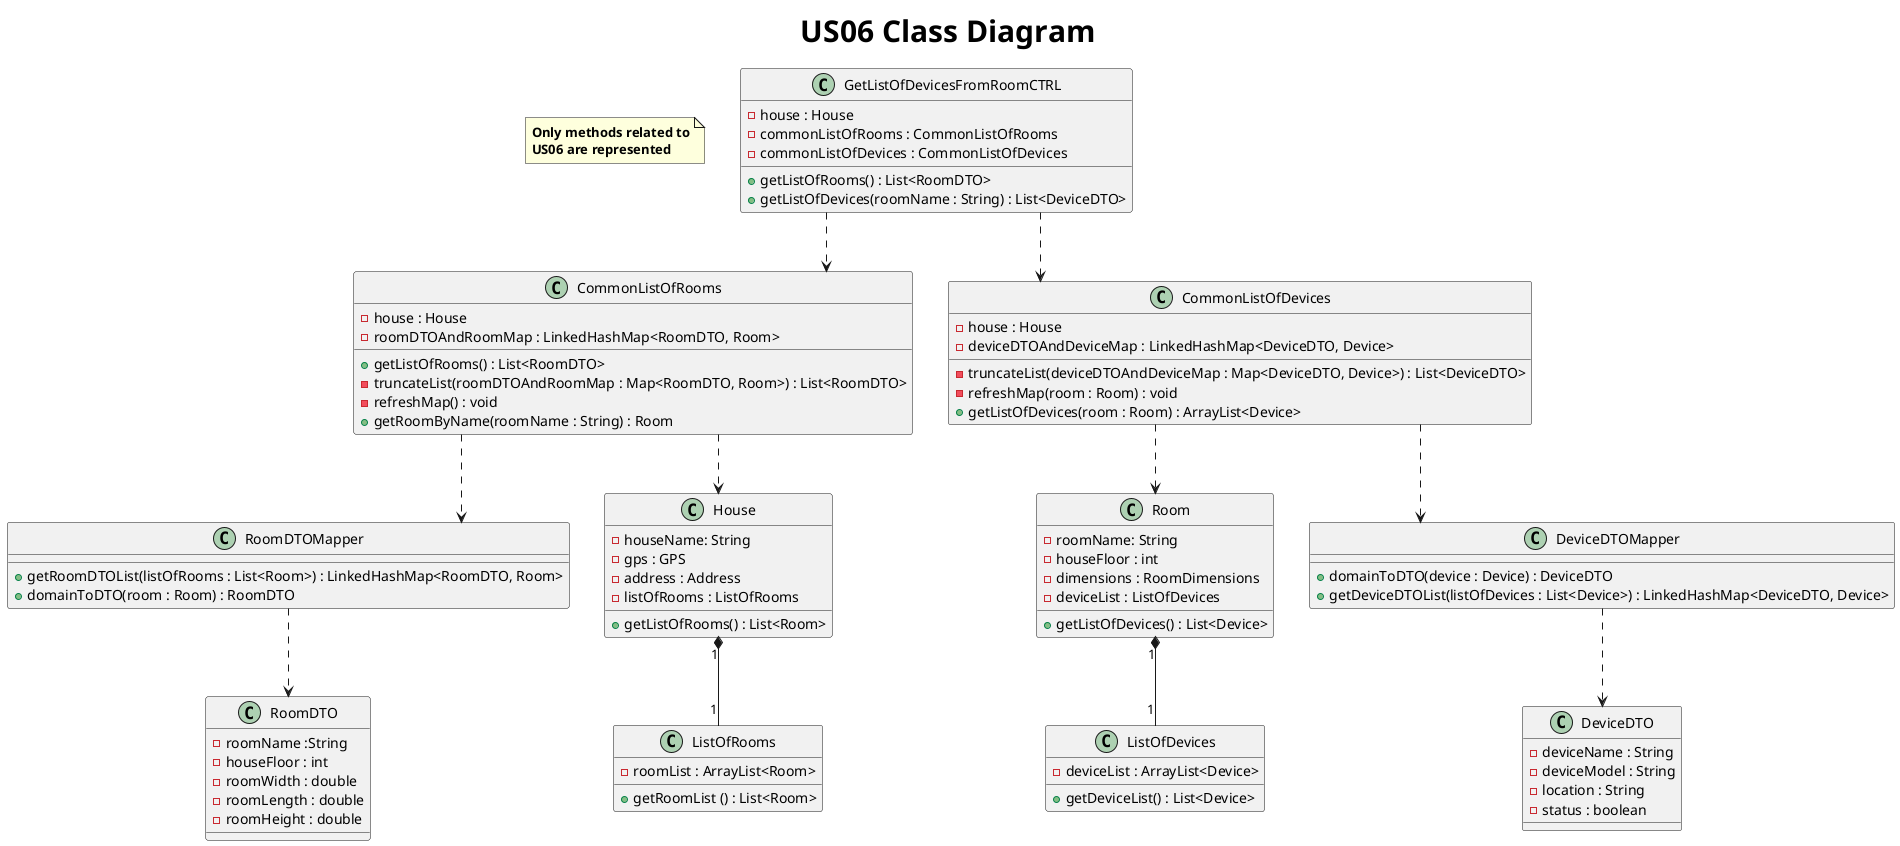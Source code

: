 @startuml
       title <size: 30> US06 Class Diagram

note "<b>Only methods related to\n<b>US06 are represented" as N1
skinparam linetype ortho

       class CommonListOfRooms{
           - house : House
           -roomDTOAndRoomMap : LinkedHashMap<RoomDTO, Room>

           + getListOfRooms() : List<RoomDTO>
           - truncateList(roomDTOAndRoomMap : Map<RoomDTO, Room>) : List<RoomDTO>
           - refreshMap() : void
           + getRoomByName(roomName : String) : Room
       }

       class RoomDTO{
           - roomName :String
           - houseFloor : int
           - roomWidth : double
           - roomLength : double
           - roomHeight : double
       }

       class RoomDTOMapper{
           + getRoomDTOList(listOfRooms : List<Room>) : LinkedHashMap<RoomDTO, Room>
           + domainToDTO(room : Room) : RoomDTO
       }

       class House {
           - houseName: String
           - gps : GPS
           - address : Address
           - listOfRooms : ListOfRooms

           + getListOfRooms() : List<Room>
       }

       class ListOfRooms{
           - roomList : ArrayList<Room>
           + getRoomList () : List<Room>
       }

       class Room {
           - roomName: String
           - houseFloor : int
           - dimensions : RoomDimensions
           - deviceList : ListOfDevices
           + getListOfDevices() : List<Device>
       }

       class ListOfDevices{
           - deviceList : ArrayList<Device>
           + getDeviceList() : List<Device>
       }

       class CommonListOfDevices{
           - house : House
           - deviceDTOAndDeviceMap : LinkedHashMap<DeviceDTO, Device>

           - truncateList(deviceDTOAndDeviceMap : Map<DeviceDTO, Device>) : List<DeviceDTO>
           - refreshMap(room : Room) : void
           + getListOfDevices(room : Room) : ArrayList<Device>

       }

       class DeviceDTOMapper{
           + domainToDTO(device : Device) : DeviceDTO
              + getDeviceDTOList(listOfDevices : List<Device>) : LinkedHashMap<DeviceDTO, Device>
       }

       class GetListOfDevicesFromRoomCTRL{
           - house : House
           - commonListOfRooms : CommonListOfRooms
           - commonListOfDevices : CommonListOfDevices

           + getListOfRooms() : List<RoomDTO>
           + getListOfDevices(roomName : String) : List<DeviceDTO>

       }

       class DeviceDTO{
           - deviceName : String
           - deviceModel : String
           - location : String
           - status : boolean
           }



       GetListOfDevicesFromRoomCTRL ..> CommonListOfRooms
       CommonListOfRooms ..> RoomDTOMapper
       RoomDTOMapper ..> RoomDTO
       CommonListOfRooms -down.> House
       House "1" *-- "1" ListOfRooms
       CommonListOfDevices ..> Room
       Room "1" *-- "1" ListOfDevices
       GetListOfDevicesFromRoomCTRL ..> CommonListOfDevices
       CommonListOfDevices ..> DeviceDTOMapper
       DeviceDTOMapper ..> DeviceDTO

       @enduml